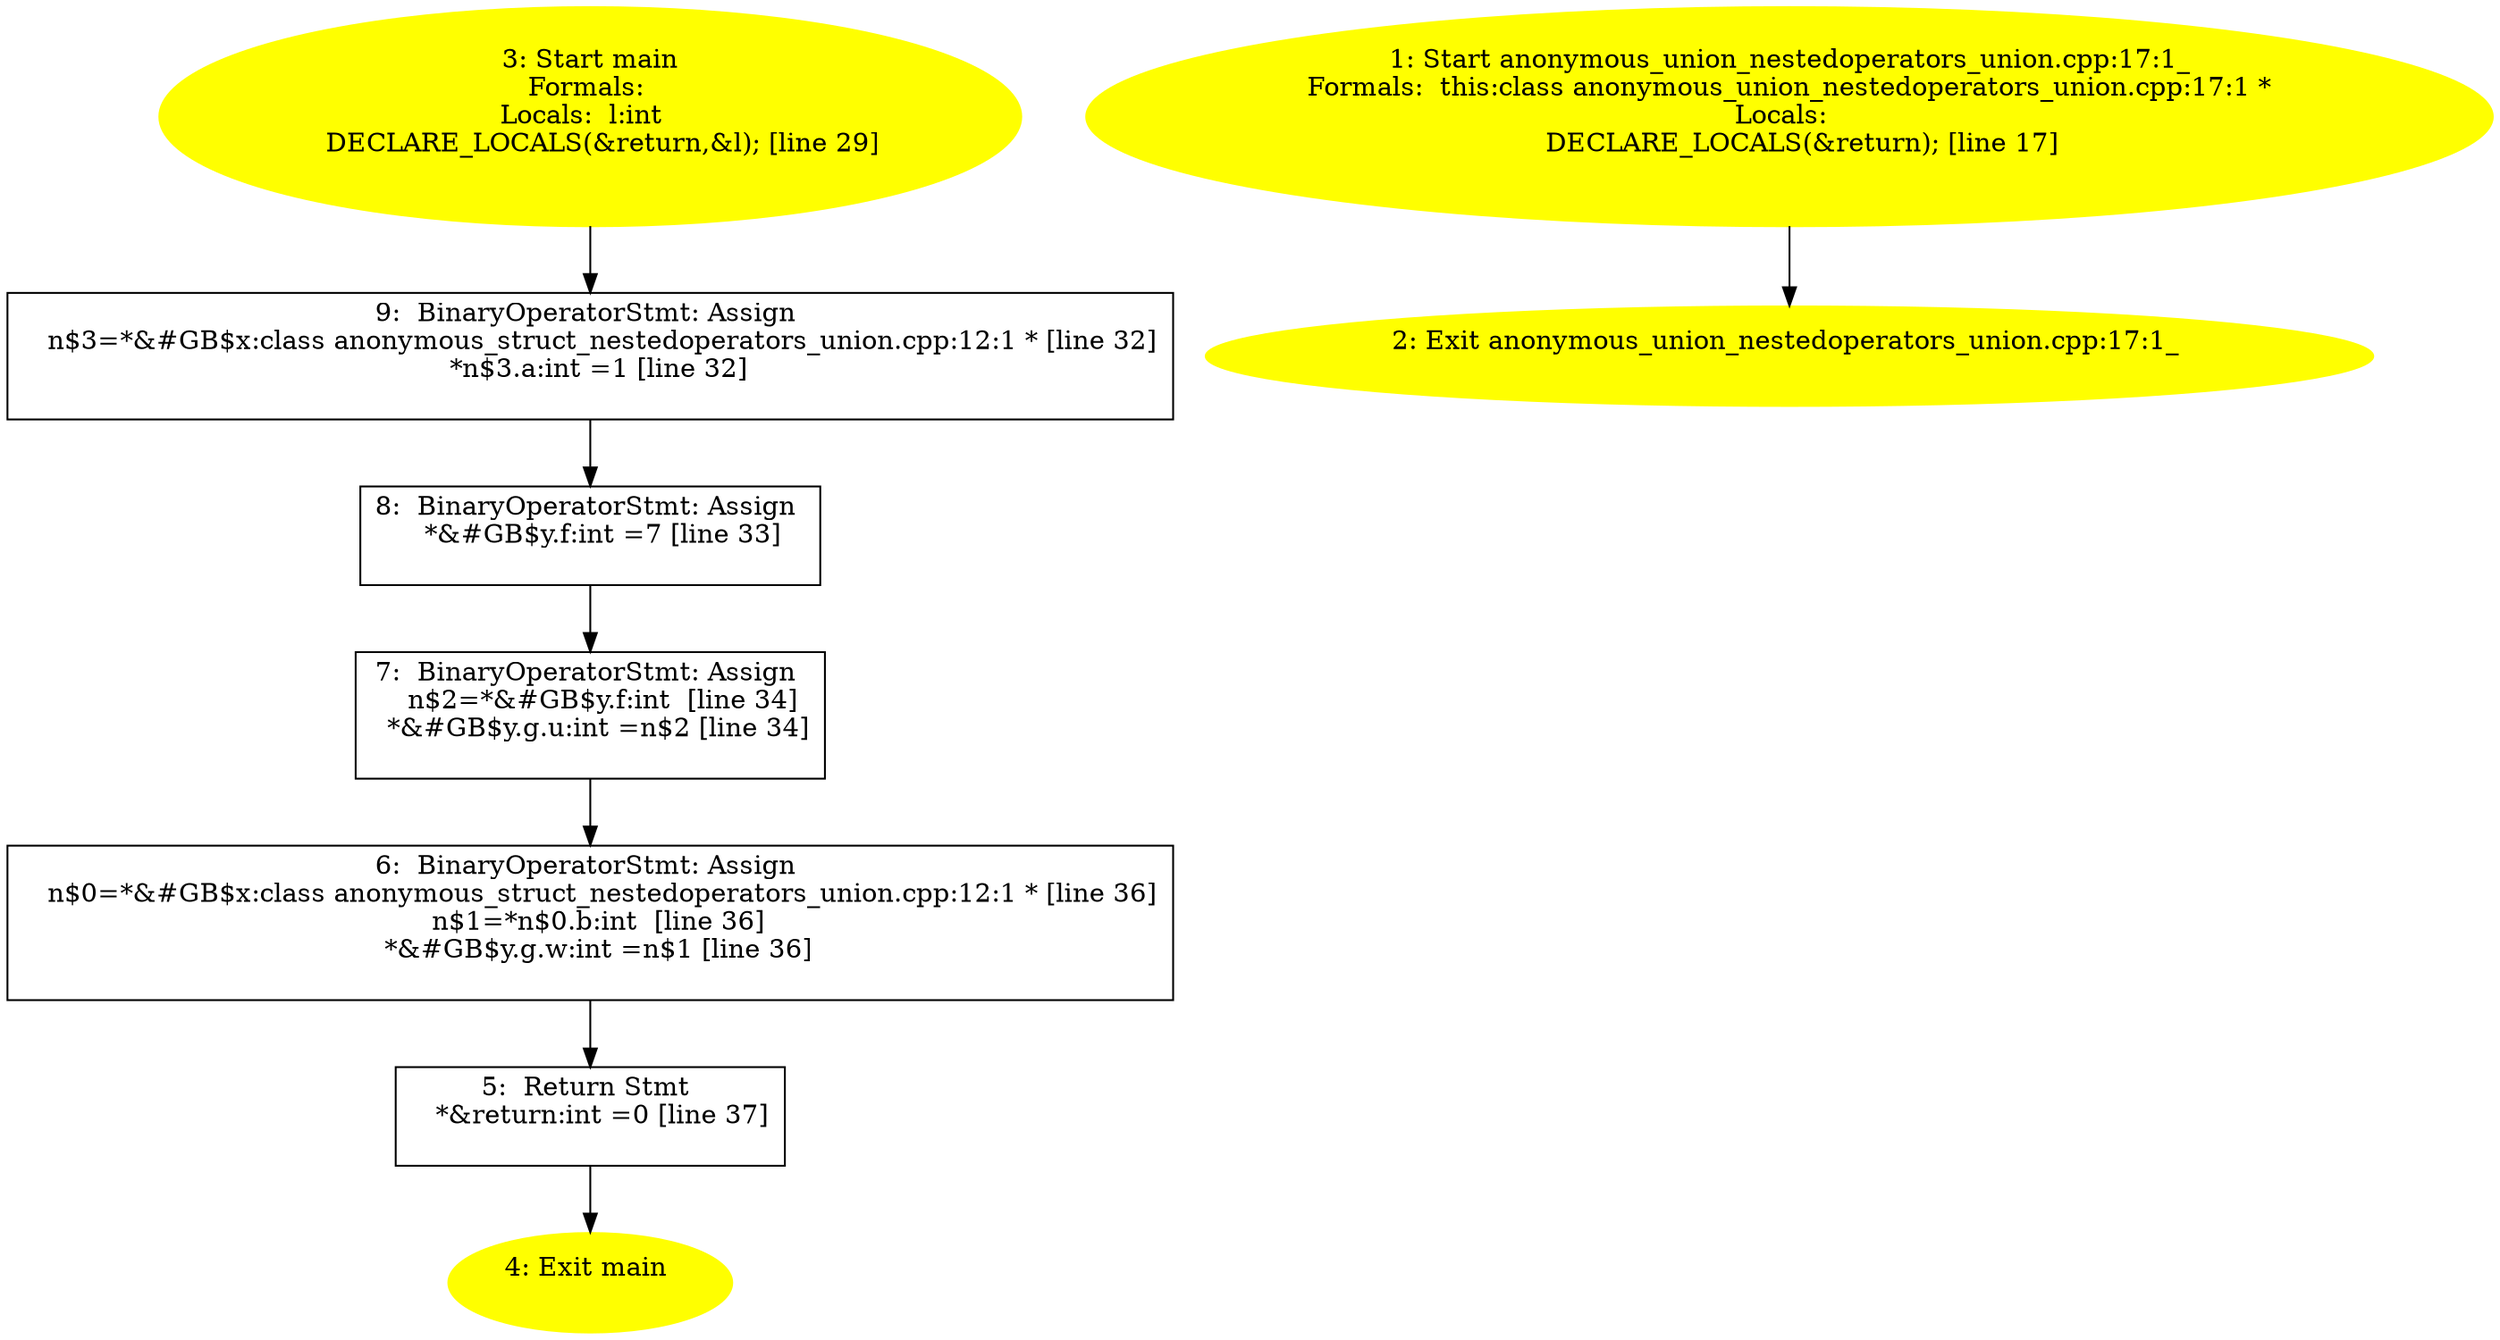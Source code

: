 /* @generated */
digraph iCFG {
9 [label="9:  BinaryOperatorStmt: Assign \n   n$3=*&#GB$x:class anonymous_struct_nestedoperators_union.cpp:12:1 * [line 32]\n  *n$3.a:int =1 [line 32]\n " shape="box"]
	

	 9 -> 8 ;
8 [label="8:  BinaryOperatorStmt: Assign \n   *&#GB$y.f:int =7 [line 33]\n " shape="box"]
	

	 8 -> 7 ;
7 [label="7:  BinaryOperatorStmt: Assign \n   n$2=*&#GB$y.f:int  [line 34]\n  *&#GB$y.g.u:int =n$2 [line 34]\n " shape="box"]
	

	 7 -> 6 ;
6 [label="6:  BinaryOperatorStmt: Assign \n   n$0=*&#GB$x:class anonymous_struct_nestedoperators_union.cpp:12:1 * [line 36]\n  n$1=*n$0.b:int  [line 36]\n  *&#GB$y.g.w:int =n$1 [line 36]\n " shape="box"]
	

	 6 -> 5 ;
5 [label="5:  Return Stmt \n   *&return:int =0 [line 37]\n " shape="box"]
	

	 5 -> 4 ;
4 [label="4: Exit main \n  " color=yellow style=filled]
	

3 [label="3: Start main\nFormals: \nLocals:  l:int  \n   DECLARE_LOCALS(&return,&l); [line 29]\n " color=yellow style=filled]
	

	 3 -> 9 ;
2 [label="2: Exit anonymous_union_nestedoperators_union.cpp:17:1_ \n  " color=yellow style=filled]
	

1 [label="1: Start anonymous_union_nestedoperators_union.cpp:17:1_\nFormals:  this:class anonymous_union_nestedoperators_union.cpp:17:1 *\nLocals:  \n   DECLARE_LOCALS(&return); [line 17]\n " color=yellow style=filled]
	

	 1 -> 2 ;
}

